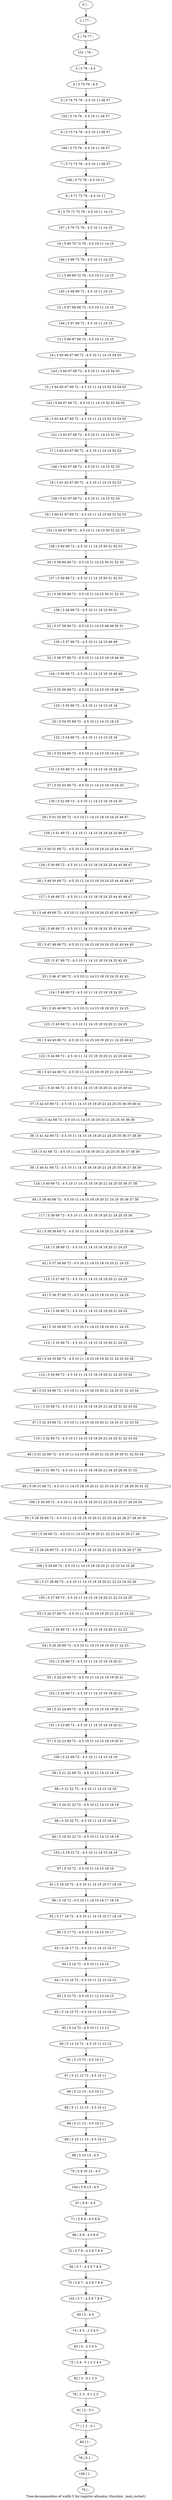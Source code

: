 digraph G {
graph [label="Tree-decomposition of width 5 for register allocator (function _task_restart)"]
0[label="0 | : "];
1[label="1 | 77 : "];
2[label="2 | 76 77 : "];
3[label="3 | 5 76 : 4 5 "];
4[label="4 | 5 75 76 : 4 5 "];
5[label="5 | 5 74 75 76 : 4 5 10 11 56 57 "];
6[label="6 | 5 73 74 76 : 4 5 10 11 56 57 "];
7[label="7 | 5 72 73 76 : 4 5 10 11 56 57 "];
8[label="8 | 5 71 72 76 : 4 5 10 11 "];
9[label="9 | 5 70 71 72 76 : 4 5 10 11 14 15 "];
10[label="10 | 5 69 70 72 76 : 4 5 10 11 14 15 "];
11[label="11 | 5 68 69 72 76 : 4 5 10 11 14 15 "];
12[label="12 | 5 67 68 69 72 : 4 5 10 11 14 15 "];
13[label="13 | 5 66 67 69 72 : 4 5 10 11 14 15 "];
14[label="14 | 5 65 66 67 69 72 : 4 5 10 11 14 15 54 55 "];
15[label="15 | 5 64 65 67 69 72 : 4 5 10 11 14 15 52 53 54 55 "];
16[label="16 | 5 63 64 67 69 72 : 4 5 10 11 14 15 52 53 54 55 "];
17[label="17 | 5 62 63 67 69 72 : 4 5 10 11 14 15 52 53 "];
18[label="18 | 5 61 62 67 69 72 : 4 5 10 11 14 15 52 53 "];
19[label="19 | 5 60 61 67 69 72 : 4 5 10 11 14 15 50 51 52 53 "];
20[label="20 | 5 59 60 69 72 : 4 5 10 11 14 15 50 51 52 53 "];
21[label="21 | 5 58 59 69 72 : 4 5 10 11 14 15 50 51 52 53 "];
22[label="22 | 5 57 58 69 72 : 4 5 10 11 14 15 48 49 50 51 "];
23[label="23 | 5 56 57 69 72 : 4 5 10 11 14 15 18 19 48 49 "];
24[label="24 | 5 55 56 69 72 : 4 5 10 11 14 15 18 19 48 49 "];
25[label="25 | 5 54 55 69 72 : 4 5 10 11 14 15 18 19 "];
26[label="26 | 5 53 54 69 72 : 4 5 10 11 14 15 18 19 24 25 "];
27[label="27 | 5 52 53 69 72 : 4 5 10 11 14 15 18 19 24 25 "];
28[label="28 | 5 51 52 69 72 : 4 5 10 11 14 15 18 19 24 25 46 47 "];
29[label="29 | 5 50 51 69 72 : 4 5 10 11 14 15 18 19 24 25 44 45 46 47 "];
30[label="30 | 5 49 50 69 72 : 4 5 10 11 14 15 18 19 24 25 44 45 46 47 "];
31[label="31 | 5 48 49 69 72 : 4 5 10 11 14 15 18 19 24 25 42 43 44 45 46 47 "];
32[label="32 | 5 47 48 69 72 : 4 5 10 11 14 15 18 19 24 25 42 43 44 45 "];
33[label="33 | 5 46 47 69 72 : 4 5 10 11 14 15 18 19 24 25 42 43 "];
34[label="34 | 5 45 46 69 72 : 4 5 10 11 14 15 18 19 20 21 24 25 "];
35[label="35 | 5 44 45 69 72 : 4 5 10 11 14 15 18 19 20 21 24 25 40 41 "];
36[label="36 | 5 43 44 69 72 : 4 5 10 11 14 15 18 19 20 21 24 25 40 41 "];
37[label="37 | 5 42 43 69 72 : 4 5 10 11 14 15 18 19 20 21 24 25 35 36 39 40 41 "];
38[label="38 | 5 41 42 69 72 : 4 5 10 11 14 15 18 19 20 21 24 25 35 36 37 38 39 "];
39[label="39 | 5 40 41 69 72 : 4 5 10 11 14 15 18 19 20 21 24 25 35 36 37 38 39 "];
40[label="40 | 5 39 40 69 72 : 4 5 10 11 14 15 18 19 20 21 24 25 35 36 37 38 "];
41[label="41 | 5 38 39 69 72 : 4 5 10 11 14 15 18 19 20 21 24 25 35 36 "];
42[label="42 | 5 37 38 69 72 : 4 5 10 11 14 15 18 19 20 21 24 25 "];
43[label="43 | 5 36 37 69 72 : 4 5 10 11 14 15 18 19 20 21 24 25 "];
44[label="44 | 5 35 36 69 72 : 4 5 10 11 14 15 18 19 20 21 24 25 "];
45[label="45 | 5 34 35 69 72 : 4 5 10 11 14 15 18 19 20 21 24 25 33 34 "];
46[label="46 | 5 33 34 69 72 : 4 5 10 11 14 15 18 19 20 21 24 25 31 32 33 34 "];
47[label="47 | 5 32 33 69 72 : 4 5 10 11 14 15 18 19 20 21 24 25 31 32 33 34 "];
48[label="48 | 5 31 32 69 72 : 4 5 10 11 14 15 18 19 20 21 24 25 29 30 31 32 33 34 "];
49[label="49 | 5 30 31 69 72 : 4 5 10 11 14 15 18 19 20 21 22 23 24 25 27 28 29 30 31 32 "];
50[label="50 | 5 29 30 69 72 : 4 5 10 11 14 15 18 19 20 21 22 23 24 25 26 27 28 29 30 "];
51[label="51 | 5 28 29 69 72 : 4 5 10 11 14 15 18 19 20 21 22 23 24 25 26 27 28 "];
52[label="52 | 5 27 28 69 72 : 4 5 10 11 14 15 18 19 20 21 22 23 24 25 26 "];
53[label="53 | 5 26 27 69 72 : 4 5 10 11 14 15 18 19 20 21 22 23 24 25 "];
54[label="54 | 5 25 26 69 72 : 4 5 10 11 14 15 18 19 20 21 22 23 "];
55[label="55 | 5 24 25 69 72 : 4 5 10 11 14 15 18 19 20 21 "];
56[label="56 | 5 23 24 69 72 : 4 5 10 11 14 15 18 19 20 21 "];
57[label="57 | 5 22 23 69 72 : 4 5 10 11 14 15 18 19 20 21 "];
58[label="58 | 5 21 22 69 72 : 4 5 10 11 14 15 18 19 "];
59[label="59 | 5 20 21 22 72 : 4 5 10 11 14 15 18 19 "];
60[label="60 | 5 19 20 22 72 : 4 5 10 11 14 15 18 19 "];
61[label="61 | 5 18 19 72 : 4 5 10 11 14 15 16 17 18 19 "];
62[label="62 | 5 17 18 72 : 4 5 10 11 14 15 16 17 18 19 "];
63[label="63 | 5 16 17 72 : 4 5 10 11 14 15 16 17 "];
64[label="64 | 5 15 16 72 : 4 5 10 11 12 13 14 15 "];
65[label="65 | 5 14 15 72 : 4 5 10 11 12 13 14 15 "];
66[label="66 | 5 13 14 72 : 4 5 10 11 12 13 "];
67[label="67 | 5 12 13 72 : 4 5 10 11 "];
68[label="68 | 5 11 12 13 : 4 5 10 11 "];
69[label="69 | 5 10 11 13 : 4 5 10 11 "];
70[label="70 | 5 9 10 13 : 4 5 "];
71[label="71 | 5 8 9 : 4 5 8 9 "];
72[label="72 | 5 7 8 : 4 5 6 7 8 9 "];
73[label="73 | 5 6 7 : 4 5 6 7 8 9 "];
74[label="74 | 4 5 : 2 3 4 5 "];
75[label="75 | 3 4 : 0 1 2 3 4 5 "];
76[label="76 | 2 3 : 0 1 2 3 "];
77[label="77 | 1 2 : 0 1 "];
78[label="78 | 0 1 : "];
79[label="79 | : "];
80[label="80 | 1 : "];
81[label="81 | 2 : 0 1 "];
82[label="82 | 3 : 0 1 2 3 "];
83[label="83 | 4 : 2 3 4 5 "];
84[label="84 | 5 : 4 5 "];
85[label="85 | 5 7 : 4 5 6 7 8 9 "];
86[label="86 | 5 8 : 4 5 8 9 "];
87[label="87 | 5 9 : 4 5 "];
88[label="88 | 5 10 13 : 4 5 "];
89[label="89 | 5 11 13 : 4 5 10 11 "];
90[label="90 | 5 12 13 : 4 5 10 11 "];
91[label="91 | 5 13 72 : 4 5 10 11 "];
92[label="92 | 5 14 72 : 4 5 10 11 12 13 "];
93[label="93 | 5 15 72 : 4 5 10 11 12 13 14 15 "];
94[label="94 | 5 16 72 : 4 5 10 11 14 15 "];
95[label="95 | 5 17 72 : 4 5 10 11 14 15 16 17 "];
96[label="96 | 5 18 72 : 4 5 10 11 14 15 16 17 18 19 "];
97[label="97 | 5 19 72 : 4 5 10 11 14 15 18 19 "];
98[label="98 | 5 20 22 72 : 4 5 10 11 14 15 18 19 "];
99[label="99 | 5 21 22 72 : 4 5 10 11 14 15 18 19 "];
100[label="100 | 5 22 69 72 : 4 5 10 11 14 15 18 19 "];
101[label="101 | 5 23 69 72 : 4 5 10 11 14 15 18 19 20 21 "];
102[label="102 | 5 24 69 72 : 4 5 10 11 14 15 18 19 20 21 "];
103[label="103 | 5 25 69 72 : 4 5 10 11 14 15 18 19 20 21 "];
104[label="104 | 5 26 69 72 : 4 5 10 11 14 15 18 19 20 21 22 23 "];
105[label="105 | 5 27 69 72 : 4 5 10 11 14 15 18 19 20 21 22 23 24 25 "];
106[label="106 | 5 28 69 72 : 4 5 10 11 14 15 18 19 20 21 22 23 24 25 26 "];
107[label="107 | 5 29 69 72 : 4 5 10 11 14 15 18 19 20 21 22 23 24 25 26 27 28 "];
108[label="108 | 5 30 69 72 : 4 5 10 11 14 15 18 19 20 21 22 23 24 25 27 28 29 30 "];
109[label="109 | 5 31 69 72 : 4 5 10 11 14 15 18 19 20 21 24 25 29 30 31 32 "];
110[label="110 | 5 32 69 72 : 4 5 10 11 14 15 18 19 20 21 24 25 31 32 33 34 "];
111[label="111 | 5 33 69 72 : 4 5 10 11 14 15 18 19 20 21 24 25 31 32 33 34 "];
112[label="112 | 5 34 69 72 : 4 5 10 11 14 15 18 19 20 21 24 25 33 34 "];
113[label="113 | 5 35 69 72 : 4 5 10 11 14 15 18 19 20 21 24 25 "];
114[label="114 | 5 36 69 72 : 4 5 10 11 14 15 18 19 20 21 24 25 "];
115[label="115 | 5 37 69 72 : 4 5 10 11 14 15 18 19 20 21 24 25 "];
116[label="116 | 5 38 69 72 : 4 5 10 11 14 15 18 19 20 21 24 25 "];
117[label="117 | 5 39 69 72 : 4 5 10 11 14 15 18 19 20 21 24 25 35 36 "];
118[label="118 | 5 40 69 72 : 4 5 10 11 14 15 18 19 20 21 24 25 35 36 37 38 "];
119[label="119 | 5 41 69 72 : 4 5 10 11 14 15 18 19 20 21 24 25 35 36 37 38 39 "];
120[label="120 | 5 42 69 72 : 4 5 10 11 14 15 18 19 20 21 24 25 35 36 39 "];
121[label="121 | 5 43 69 72 : 4 5 10 11 14 15 18 19 20 21 24 25 40 41 "];
122[label="122 | 5 44 69 72 : 4 5 10 11 14 15 18 19 20 21 24 25 40 41 "];
123[label="123 | 5 45 69 72 : 4 5 10 11 14 15 18 19 20 21 24 25 "];
124[label="124 | 5 46 69 72 : 4 5 10 11 14 15 18 19 24 25 "];
125[label="125 | 5 47 69 72 : 4 5 10 11 14 15 18 19 24 25 42 43 "];
126[label="126 | 5 48 69 72 : 4 5 10 11 14 15 18 19 24 25 42 43 44 45 "];
127[label="127 | 5 49 69 72 : 4 5 10 11 14 15 18 19 24 25 44 45 46 47 "];
128[label="128 | 5 50 69 72 : 4 5 10 11 14 15 18 19 24 25 44 45 46 47 "];
129[label="129 | 5 51 69 72 : 4 5 10 11 14 15 18 19 24 25 46 47 "];
130[label="130 | 5 52 69 72 : 4 5 10 11 14 15 18 19 24 25 "];
131[label="131 | 5 53 69 72 : 4 5 10 11 14 15 18 19 24 25 "];
132[label="132 | 5 54 69 72 : 4 5 10 11 14 15 18 19 "];
133[label="133 | 5 55 69 72 : 4 5 10 11 14 15 18 19 "];
134[label="134 | 5 56 69 72 : 4 5 10 11 14 15 18 19 48 49 "];
135[label="135 | 5 57 69 72 : 4 5 10 11 14 15 48 49 "];
136[label="136 | 5 58 69 72 : 4 5 10 11 14 15 50 51 "];
137[label="137 | 5 59 69 72 : 4 5 10 11 14 15 50 51 52 53 "];
138[label="138 | 5 60 69 72 : 4 5 10 11 14 15 50 51 52 53 "];
139[label="139 | 5 61 67 69 72 : 4 5 10 11 14 15 52 53 "];
140[label="140 | 5 62 67 69 72 : 4 5 10 11 14 15 52 53 "];
141[label="141 | 5 63 67 69 72 : 4 5 10 11 14 15 52 53 "];
142[label="142 | 5 64 67 69 72 : 4 5 10 11 14 15 52 53 54 55 "];
143[label="143 | 5 65 67 69 72 : 4 5 10 11 14 15 54 55 "];
144[label="144 | 5 67 69 72 : 4 5 10 11 14 15 "];
145[label="145 | 5 68 69 72 : 4 5 10 11 14 15 "];
146[label="146 | 5 69 72 76 : 4 5 10 11 14 15 "];
147[label="147 | 5 70 72 76 : 4 5 10 11 14 15 "];
148[label="148 | 5 72 76 : 4 5 10 11 "];
149[label="149 | 5 73 76 : 4 5 10 11 56 57 "];
150[label="150 | 5 74 76 : 4 5 10 11 56 57 "];
151[label="151 | 76 : "];
152[label="152 | 5 60 67 69 72 : 4 5 10 11 14 15 50 51 52 53 "];
153[label="153 | 5 19 22 72 : 4 5 10 11 14 15 18 19 "];
154[label="154 | 5 9 13 : 4 5 "];
155[label="155 | 5 7 : 4 5 6 7 8 9 "];
156[label="156 | 1 : "];
0->1 ;
1->2 ;
3->4 ;
4->5 ;
8->9 ;
13->14 ;
80->78 ;
77->80 ;
81->77 ;
76->81 ;
82->76 ;
75->82 ;
83->75 ;
74->83 ;
84->74 ;
85->73 ;
72->85 ;
86->72 ;
71->86 ;
87->71 ;
88->70 ;
69->88 ;
89->69 ;
68->89 ;
90->68 ;
67->90 ;
91->67 ;
66->91 ;
92->66 ;
65->92 ;
93->65 ;
64->93 ;
94->64 ;
63->94 ;
95->63 ;
62->95 ;
96->62 ;
61->96 ;
97->61 ;
98->60 ;
59->98 ;
99->59 ;
58->99 ;
100->58 ;
57->100 ;
101->57 ;
56->101 ;
102->56 ;
55->102 ;
103->55 ;
54->103 ;
104->54 ;
53->104 ;
105->53 ;
52->105 ;
106->52 ;
51->106 ;
107->51 ;
50->107 ;
108->50 ;
49->108 ;
109->49 ;
48->109 ;
110->48 ;
47->110 ;
111->47 ;
46->111 ;
112->46 ;
45->112 ;
113->45 ;
44->113 ;
114->44 ;
43->114 ;
115->43 ;
42->115 ;
116->42 ;
41->116 ;
117->41 ;
40->117 ;
118->40 ;
39->118 ;
119->39 ;
38->119 ;
120->38 ;
37->120 ;
121->37 ;
36->121 ;
122->36 ;
35->122 ;
123->35 ;
34->123 ;
124->34 ;
33->124 ;
125->33 ;
32->125 ;
126->32 ;
31->126 ;
127->31 ;
30->127 ;
128->30 ;
29->128 ;
129->29 ;
28->129 ;
130->28 ;
27->130 ;
131->27 ;
26->131 ;
132->26 ;
25->132 ;
133->25 ;
24->133 ;
134->24 ;
23->134 ;
135->23 ;
22->135 ;
136->22 ;
21->136 ;
137->21 ;
20->137 ;
138->20 ;
139->19 ;
18->139 ;
140->18 ;
17->140 ;
141->17 ;
16->141 ;
142->16 ;
15->142 ;
143->15 ;
14->143 ;
144->13 ;
12->144 ;
145->12 ;
11->145 ;
146->11 ;
10->146 ;
147->10 ;
9->147 ;
148->8 ;
7->148 ;
149->7 ;
6->149 ;
150->6 ;
5->150 ;
151->3 ;
2->151 ;
152->138 ;
19->152 ;
153->97 ;
60->153 ;
154->87 ;
70->154 ;
155->84 ;
73->155 ;
156->79 ;
78->156 ;
}
